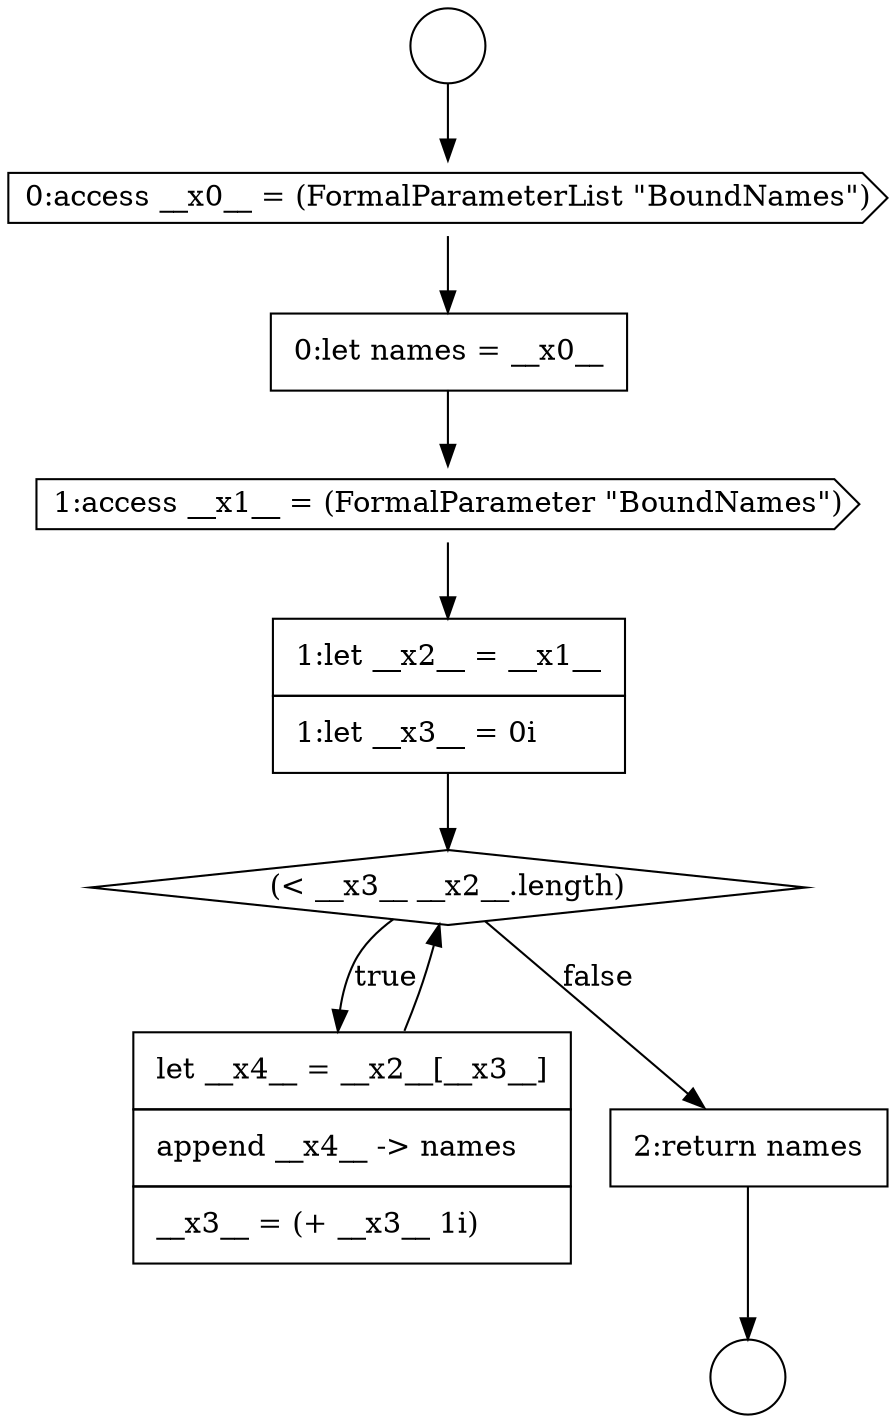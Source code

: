 digraph {
  node7691 [shape=none, margin=0, label=<<font color="black">
    <table border="0" cellborder="1" cellspacing="0" cellpadding="10">
      <tr><td align="left">1:let __x2__ = __x1__</td></tr>
      <tr><td align="left">1:let __x3__ = 0i</td></tr>
    </table>
  </font>> color="black" fillcolor="white" style=filled]
  node7688 [shape=cds, label=<<font color="black">0:access __x0__ = (FormalParameterList &quot;BoundNames&quot;)</font>> color="black" fillcolor="white" style=filled]
  node7692 [shape=diamond, label=<<font color="black">(&lt; __x3__ __x2__.length)</font>> color="black" fillcolor="white" style=filled]
  node7686 [shape=circle label=" " color="black" fillcolor="white" style=filled]
  node7687 [shape=circle label=" " color="black" fillcolor="white" style=filled]
  node7689 [shape=none, margin=0, label=<<font color="black">
    <table border="0" cellborder="1" cellspacing="0" cellpadding="10">
      <tr><td align="left">0:let names = __x0__</td></tr>
    </table>
  </font>> color="black" fillcolor="white" style=filled]
  node7693 [shape=none, margin=0, label=<<font color="black">
    <table border="0" cellborder="1" cellspacing="0" cellpadding="10">
      <tr><td align="left">let __x4__ = __x2__[__x3__]</td></tr>
      <tr><td align="left">append __x4__ -&gt; names</td></tr>
      <tr><td align="left">__x3__ = (+ __x3__ 1i)</td></tr>
    </table>
  </font>> color="black" fillcolor="white" style=filled]
  node7690 [shape=cds, label=<<font color="black">1:access __x1__ = (FormalParameter &quot;BoundNames&quot;)</font>> color="black" fillcolor="white" style=filled]
  node7694 [shape=none, margin=0, label=<<font color="black">
    <table border="0" cellborder="1" cellspacing="0" cellpadding="10">
      <tr><td align="left">2:return names</td></tr>
    </table>
  </font>> color="black" fillcolor="white" style=filled]
  node7692 -> node7693 [label=<<font color="black">true</font>> color="black"]
  node7692 -> node7694 [label=<<font color="black">false</font>> color="black"]
  node7691 -> node7692 [ color="black"]
  node7694 -> node7687 [ color="black"]
  node7690 -> node7691 [ color="black"]
  node7689 -> node7690 [ color="black"]
  node7693 -> node7692 [ color="black"]
  node7688 -> node7689 [ color="black"]
  node7686 -> node7688 [ color="black"]
}
